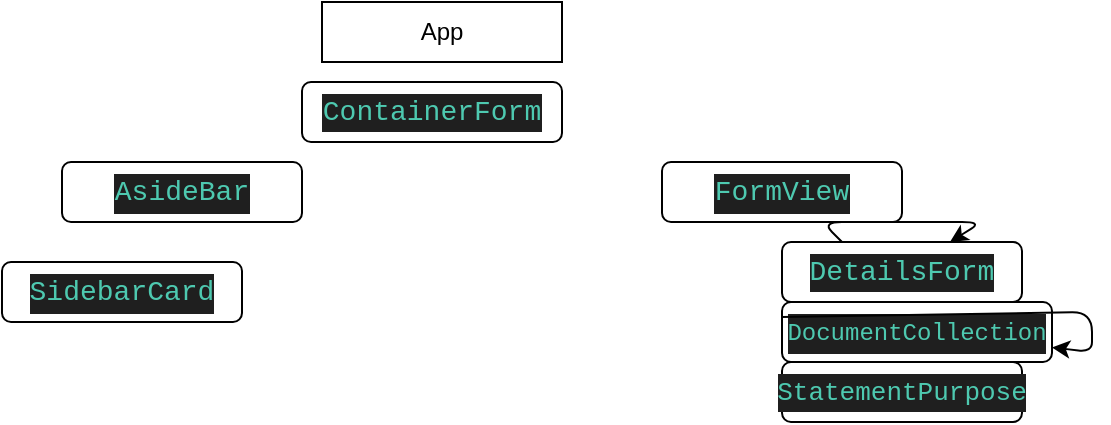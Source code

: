 <mxfile>
    <diagram id="f3abD9CE7xfqODfsD8wz" name="Page-1">
        <mxGraphModel dx="578" dy="280" grid="1" gridSize="10" guides="1" tooltips="1" connect="1" arrows="1" fold="1" page="1" pageScale="1" pageWidth="850" pageHeight="1100" math="0" shadow="0">
            <root>
                <mxCell id="0"/>
                <mxCell id="1" parent="0"/>
                <mxCell id="2" value="App" style="rounded=0;whiteSpace=wrap;html=1;labelBackgroundColor=default;" vertex="1" parent="1">
                    <mxGeometry x="180" y="40" width="120" height="30" as="geometry"/>
                </mxCell>
                <mxCell id="4" value="&lt;div style=&quot;color: rgb(204, 204, 204); background-color: rgb(31, 31, 31); font-family: Consolas, &amp;quot;Courier New&amp;quot;, monospace; font-size: 14px; line-height: 19px;&quot;&gt;&lt;span style=&quot;color: #4ec9b0;&quot;&gt;ContainerForm&lt;/span&gt;&lt;/div&gt;" style="rounded=1;whiteSpace=wrap;html=1;labelBackgroundColor=default;" vertex="1" parent="1">
                    <mxGeometry x="170" y="80" width="130" height="30" as="geometry"/>
                </mxCell>
                <mxCell id="5" value="&lt;div style=&quot;background-color: rgb(31, 31, 31); line-height: 19px;&quot;&gt;&lt;font face=&quot;Consolas, Courier New, monospace&quot; color=&quot;#4ec9b0&quot;&gt;&lt;span style=&quot;font-size: 14px;&quot;&gt;AsideBar&lt;/span&gt;&lt;/font&gt;&lt;br&gt;&lt;/div&gt;" style="rounded=1;whiteSpace=wrap;html=1;labelBackgroundColor=default;" vertex="1" parent="1">
                    <mxGeometry x="50" y="120" width="120" height="30" as="geometry"/>
                </mxCell>
                <mxCell id="6" value="&lt;div style=&quot;background-color: rgb(31, 31, 31); line-height: 19px;&quot;&gt;&lt;font face=&quot;Consolas, Courier New, monospace&quot; color=&quot;#4ec9b0&quot;&gt;&lt;span style=&quot;font-size: 14px;&quot;&gt;FormView&lt;/span&gt;&lt;/font&gt;&lt;br&gt;&lt;/div&gt;" style="rounded=1;whiteSpace=wrap;html=1;labelBackgroundColor=default;" vertex="1" parent="1">
                    <mxGeometry x="350" y="120" width="120" height="30" as="geometry"/>
                </mxCell>
                <mxCell id="7" value="&lt;div style=&quot;background-color: rgb(31, 31, 31); line-height: 19px;&quot;&gt;&lt;font face=&quot;Consolas, Courier New, monospace&quot; color=&quot;#4ec9b0&quot;&gt;&lt;span style=&quot;font-size: 14px;&quot;&gt;SidebarCard&lt;/span&gt;&lt;/font&gt;&lt;br&gt;&lt;/div&gt;" style="rounded=1;whiteSpace=wrap;html=1;labelBackgroundColor=default;" vertex="1" parent="1">
                    <mxGeometry x="20" y="170" width="120" height="30" as="geometry"/>
                </mxCell>
                <mxCell id="8" value="&lt;div style=&quot;background-color: rgb(31, 31, 31); line-height: 19px;&quot;&gt;&lt;div style=&quot;color: rgb(204, 204, 204); font-family: Consolas, &amp;quot;Courier New&amp;quot;, monospace; font-size: 14px; line-height: 19px;&quot;&gt;&lt;span style=&quot;color: #4ec9b0;&quot;&gt;DetailsForm&lt;/span&gt;&lt;/div&gt;&lt;/div&gt;" style="rounded=1;whiteSpace=wrap;html=1;labelBackgroundColor=default;" vertex="1" parent="1">
                    <mxGeometry x="410" y="160" width="120" height="30" as="geometry"/>
                </mxCell>
                <mxCell id="9" style="edgeStyle=none;html=1;exitX=0.25;exitY=0;exitDx=0;exitDy=0;" edge="1" parent="1" source="8" target="8">
                    <mxGeometry relative="1" as="geometry">
                        <Array as="points">
                            <mxPoint x="510" y="150"/>
                        </Array>
                    </mxGeometry>
                </mxCell>
                <mxCell id="10" value="&lt;div style=&quot;background-color: rgb(31, 31, 31); line-height: 19px;&quot;&gt;&lt;font style=&quot;font-size: 12px;&quot; face=&quot;Consolas, Courier New, monospace&quot; color=&quot;#4ec9b0&quot;&gt;DocumentCollection&lt;/font&gt;&lt;br&gt;&lt;/div&gt;" style="rounded=1;whiteSpace=wrap;html=1;labelBackgroundColor=default;" vertex="1" parent="1">
                    <mxGeometry x="410" y="190" width="135" height="30" as="geometry"/>
                </mxCell>
                <mxCell id="11" value="&lt;div style=&quot;background-color: rgb(31, 31, 31); line-height: 19px;&quot;&gt;&lt;font style=&quot;font-size: 13px;&quot; face=&quot;Consolas, Courier New, monospace&quot; color=&quot;#4ec9b0&quot;&gt;StatementPurpose&lt;/font&gt;&lt;br&gt;&lt;/div&gt;" style="rounded=1;whiteSpace=wrap;html=1;labelBackgroundColor=default;" vertex="1" parent="1">
                    <mxGeometry x="410" y="220" width="120" height="30" as="geometry"/>
                </mxCell>
                <mxCell id="12" style="edgeStyle=none;html=1;exitX=0;exitY=0.25;exitDx=0;exitDy=0;fontSize=13;" edge="1" parent="1" source="10" target="10">
                    <mxGeometry relative="1" as="geometry"/>
                </mxCell>
            </root>
        </mxGraphModel>
    </diagram>
</mxfile>